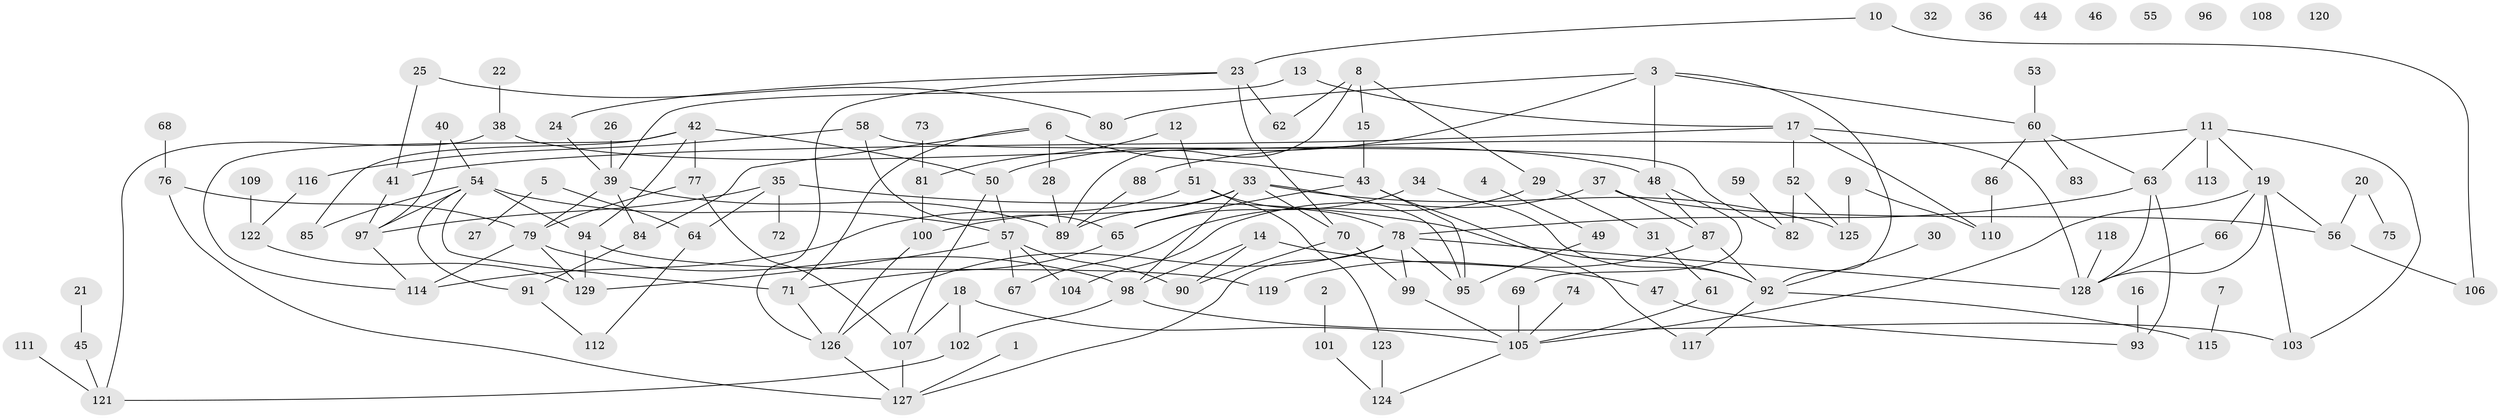 // Generated by graph-tools (version 1.1) at 2025/00/03/09/25 03:00:52]
// undirected, 129 vertices, 181 edges
graph export_dot {
graph [start="1"]
  node [color=gray90,style=filled];
  1;
  2;
  3;
  4;
  5;
  6;
  7;
  8;
  9;
  10;
  11;
  12;
  13;
  14;
  15;
  16;
  17;
  18;
  19;
  20;
  21;
  22;
  23;
  24;
  25;
  26;
  27;
  28;
  29;
  30;
  31;
  32;
  33;
  34;
  35;
  36;
  37;
  38;
  39;
  40;
  41;
  42;
  43;
  44;
  45;
  46;
  47;
  48;
  49;
  50;
  51;
  52;
  53;
  54;
  55;
  56;
  57;
  58;
  59;
  60;
  61;
  62;
  63;
  64;
  65;
  66;
  67;
  68;
  69;
  70;
  71;
  72;
  73;
  74;
  75;
  76;
  77;
  78;
  79;
  80;
  81;
  82;
  83;
  84;
  85;
  86;
  87;
  88;
  89;
  90;
  91;
  92;
  93;
  94;
  95;
  96;
  97;
  98;
  99;
  100;
  101;
  102;
  103;
  104;
  105;
  106;
  107;
  108;
  109;
  110;
  111;
  112;
  113;
  114;
  115;
  116;
  117;
  118;
  119;
  120;
  121;
  122;
  123;
  124;
  125;
  126;
  127;
  128;
  129;
  1 -- 127;
  2 -- 101;
  3 -- 48;
  3 -- 50;
  3 -- 60;
  3 -- 80;
  3 -- 92;
  4 -- 49;
  5 -- 27;
  5 -- 64;
  6 -- 28;
  6 -- 43;
  6 -- 71;
  6 -- 84;
  7 -- 115;
  8 -- 15;
  8 -- 29;
  8 -- 62;
  8 -- 89;
  9 -- 110;
  9 -- 125;
  10 -- 23;
  10 -- 106;
  11 -- 19;
  11 -- 63;
  11 -- 88;
  11 -- 103;
  11 -- 113;
  12 -- 51;
  12 -- 81;
  13 -- 17;
  13 -- 39;
  14 -- 47;
  14 -- 90;
  14 -- 98;
  15 -- 43;
  16 -- 93;
  17 -- 41;
  17 -- 52;
  17 -- 110;
  17 -- 128;
  18 -- 102;
  18 -- 105;
  18 -- 107;
  19 -- 56;
  19 -- 66;
  19 -- 103;
  19 -- 105;
  19 -- 128;
  20 -- 56;
  20 -- 75;
  21 -- 45;
  22 -- 38;
  23 -- 24;
  23 -- 62;
  23 -- 70;
  23 -- 126;
  24 -- 39;
  25 -- 41;
  25 -- 80;
  26 -- 39;
  28 -- 89;
  29 -- 31;
  29 -- 67;
  30 -- 92;
  31 -- 61;
  33 -- 70;
  33 -- 89;
  33 -- 95;
  33 -- 98;
  33 -- 100;
  33 -- 125;
  34 -- 65;
  34 -- 92;
  35 -- 64;
  35 -- 72;
  35 -- 92;
  35 -- 97;
  37 -- 56;
  37 -- 87;
  37 -- 104;
  38 -- 48;
  38 -- 121;
  39 -- 79;
  39 -- 84;
  39 -- 89;
  40 -- 54;
  40 -- 97;
  41 -- 97;
  42 -- 50;
  42 -- 77;
  42 -- 85;
  42 -- 94;
  42 -- 114;
  43 -- 65;
  43 -- 95;
  43 -- 117;
  45 -- 121;
  47 -- 93;
  48 -- 69;
  48 -- 87;
  49 -- 95;
  50 -- 57;
  50 -- 107;
  51 -- 78;
  51 -- 114;
  51 -- 123;
  52 -- 82;
  52 -- 125;
  53 -- 60;
  54 -- 57;
  54 -- 71;
  54 -- 85;
  54 -- 91;
  54 -- 94;
  54 -- 97;
  56 -- 106;
  57 -- 67;
  57 -- 90;
  57 -- 104;
  57 -- 129;
  58 -- 65;
  58 -- 82;
  58 -- 116;
  59 -- 82;
  60 -- 63;
  60 -- 83;
  60 -- 86;
  61 -- 105;
  63 -- 78;
  63 -- 93;
  63 -- 128;
  64 -- 112;
  65 -- 71;
  66 -- 128;
  68 -- 76;
  69 -- 105;
  70 -- 90;
  70 -- 99;
  71 -- 126;
  73 -- 81;
  74 -- 105;
  76 -- 79;
  76 -- 127;
  77 -- 79;
  77 -- 107;
  78 -- 95;
  78 -- 99;
  78 -- 126;
  78 -- 127;
  78 -- 128;
  79 -- 98;
  79 -- 114;
  79 -- 129;
  81 -- 100;
  84 -- 91;
  86 -- 110;
  87 -- 92;
  87 -- 119;
  88 -- 89;
  91 -- 112;
  92 -- 115;
  92 -- 117;
  94 -- 119;
  94 -- 129;
  97 -- 114;
  98 -- 102;
  98 -- 103;
  99 -- 105;
  100 -- 126;
  101 -- 124;
  102 -- 121;
  105 -- 124;
  107 -- 127;
  109 -- 122;
  111 -- 121;
  116 -- 122;
  118 -- 128;
  122 -- 129;
  123 -- 124;
  126 -- 127;
}
